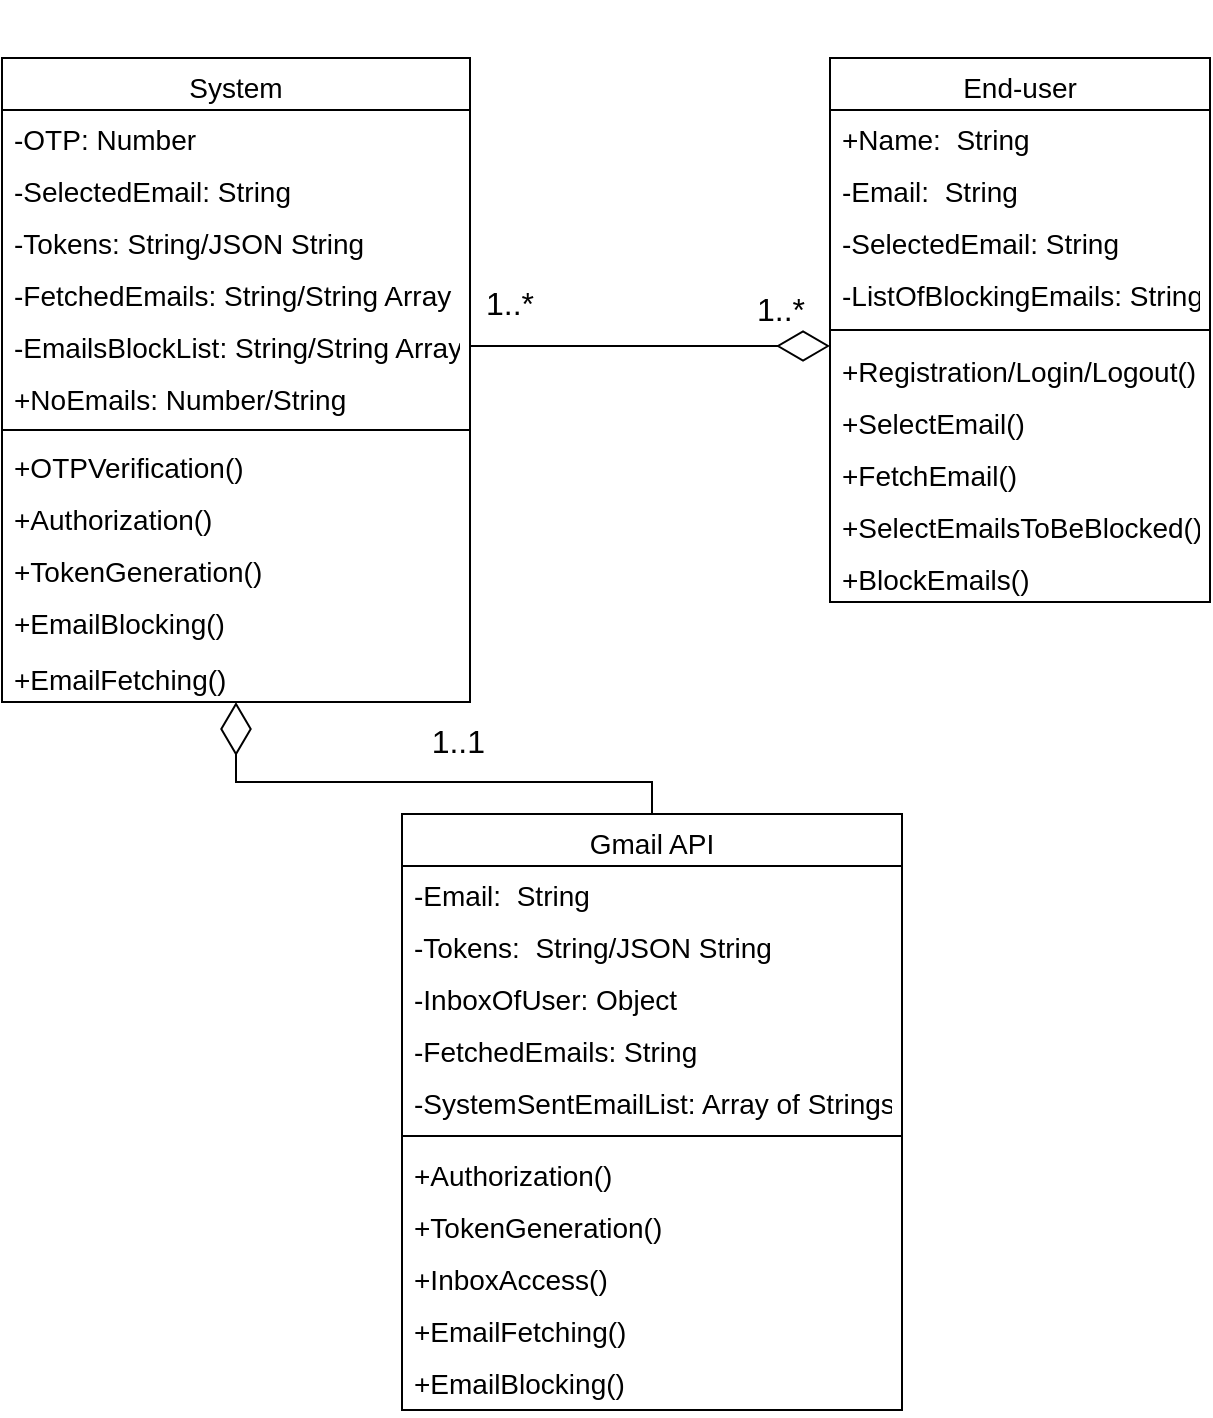 <mxfile version="21.7.5" type="github">
  <diagram id="C5RBs43oDa-KdzZeNtuy" name="Page-1">
    <mxGraphModel dx="1235" dy="1835" grid="1" gridSize="10" guides="1" tooltips="1" connect="1" arrows="1" fold="1" page="1" pageScale="1" pageWidth="827" pageHeight="1169" math="0" shadow="0">
      <root>
        <mxCell id="WIyWlLk6GJQsqaUBKTNV-0" />
        <mxCell id="WIyWlLk6GJQsqaUBKTNV-1" parent="WIyWlLk6GJQsqaUBKTNV-0" />
        <mxCell id="8RGstxOjwjv9jnQM3LrZ-42" value="System" style="swimlane;fontStyle=0;align=center;verticalAlign=top;childLayout=stackLayout;horizontal=1;startSize=26;horizontalStack=0;resizeParent=1;resizeLast=0;collapsible=1;marginBottom=0;rounded=0;shadow=0;strokeWidth=1;fillColor=none;fontSize=14;" vertex="1" parent="WIyWlLk6GJQsqaUBKTNV-1">
          <mxGeometry x="66" y="-1042" width="234" height="322" as="geometry">
            <mxRectangle x="230" y="140" width="160" height="26" as="alternateBounds" />
          </mxGeometry>
        </mxCell>
        <mxCell id="8RGstxOjwjv9jnQM3LrZ-43" value="-OTP: Number" style="text;align=left;verticalAlign=top;spacingLeft=4;spacingRight=4;overflow=hidden;rotatable=0;points=[[0,0.5],[1,0.5]];portConstraint=eastwest;fontSize=14;" vertex="1" parent="8RGstxOjwjv9jnQM3LrZ-42">
          <mxGeometry y="26" width="234" height="26" as="geometry" />
        </mxCell>
        <mxCell id="8RGstxOjwjv9jnQM3LrZ-44" value="-SelectedEmail: String" style="text;align=left;verticalAlign=top;spacingLeft=4;spacingRight=4;overflow=hidden;rotatable=0;points=[[0,0.5],[1,0.5]];portConstraint=eastwest;rounded=0;shadow=0;html=0;fontSize=14;" vertex="1" parent="8RGstxOjwjv9jnQM3LrZ-42">
          <mxGeometry y="52" width="234" height="26" as="geometry" />
        </mxCell>
        <mxCell id="8RGstxOjwjv9jnQM3LrZ-45" value="-Tokens: String/JSON String" style="text;align=left;verticalAlign=top;spacingLeft=4;spacingRight=4;overflow=hidden;rotatable=0;points=[[0,0.5],[1,0.5]];portConstraint=eastwest;rounded=0;shadow=0;html=0;fontSize=14;" vertex="1" parent="8RGstxOjwjv9jnQM3LrZ-42">
          <mxGeometry y="78" width="234" height="26" as="geometry" />
        </mxCell>
        <mxCell id="8RGstxOjwjv9jnQM3LrZ-88" value="-FetchedEmails: String/String Array" style="text;align=left;verticalAlign=top;spacingLeft=4;spacingRight=4;overflow=hidden;rotatable=0;points=[[0,0.5],[1,0.5]];portConstraint=eastwest;rounded=0;shadow=0;html=0;fontSize=14;" vertex="1" parent="8RGstxOjwjv9jnQM3LrZ-42">
          <mxGeometry y="104" width="234" height="26" as="geometry" />
        </mxCell>
        <mxCell id="8RGstxOjwjv9jnQM3LrZ-87" value="-EmailsBlockList: String/String Array" style="text;align=left;verticalAlign=top;spacingLeft=4;spacingRight=4;overflow=hidden;rotatable=0;points=[[0,0.5],[1,0.5]];portConstraint=eastwest;rounded=0;shadow=0;html=0;fontSize=14;" vertex="1" parent="8RGstxOjwjv9jnQM3LrZ-42">
          <mxGeometry y="130" width="234" height="26" as="geometry" />
        </mxCell>
        <mxCell id="8RGstxOjwjv9jnQM3LrZ-56" value="+NoEmails: Number/String" style="text;align=left;verticalAlign=top;spacingLeft=4;spacingRight=4;overflow=hidden;rotatable=0;points=[[0,0.5],[1,0.5]];portConstraint=eastwest;rounded=0;shadow=0;html=0;fontSize=14;" vertex="1" parent="8RGstxOjwjv9jnQM3LrZ-42">
          <mxGeometry y="156" width="234" height="26" as="geometry" />
        </mxCell>
        <mxCell id="8RGstxOjwjv9jnQM3LrZ-46" value="" style="line;html=1;strokeWidth=1;align=left;verticalAlign=middle;spacingTop=-1;spacingLeft=3;spacingRight=3;rotatable=0;labelPosition=right;points=[];portConstraint=eastwest;" vertex="1" parent="8RGstxOjwjv9jnQM3LrZ-42">
          <mxGeometry y="182" width="234" height="8" as="geometry" />
        </mxCell>
        <mxCell id="8RGstxOjwjv9jnQM3LrZ-47" value="+OTPVerification()" style="text;align=left;verticalAlign=top;spacingLeft=4;spacingRight=4;overflow=hidden;rotatable=0;points=[[0,0.5],[1,0.5]];portConstraint=eastwest;fontSize=14;" vertex="1" parent="8RGstxOjwjv9jnQM3LrZ-42">
          <mxGeometry y="190" width="234" height="26" as="geometry" />
        </mxCell>
        <mxCell id="8RGstxOjwjv9jnQM3LrZ-48" value="+Authorization()" style="text;align=left;verticalAlign=top;spacingLeft=4;spacingRight=4;overflow=hidden;rotatable=0;points=[[0,0.5],[1,0.5]];portConstraint=eastwest;fontSize=14;" vertex="1" parent="8RGstxOjwjv9jnQM3LrZ-42">
          <mxGeometry y="216" width="234" height="26" as="geometry" />
        </mxCell>
        <mxCell id="8RGstxOjwjv9jnQM3LrZ-49" value="+TokenGeneration()" style="text;align=left;verticalAlign=top;spacingLeft=4;spacingRight=4;overflow=hidden;rotatable=0;points=[[0,0.5],[1,0.5]];portConstraint=eastwest;fontSize=14;" vertex="1" parent="8RGstxOjwjv9jnQM3LrZ-42">
          <mxGeometry y="242" width="234" height="26" as="geometry" />
        </mxCell>
        <mxCell id="8RGstxOjwjv9jnQM3LrZ-78" value="+EmailBlocking()" style="text;align=left;verticalAlign=top;spacingLeft=4;spacingRight=4;overflow=hidden;rotatable=0;points=[[0,0.5],[1,0.5]];portConstraint=eastwest;fontSize=14;" vertex="1" parent="8RGstxOjwjv9jnQM3LrZ-42">
          <mxGeometry y="268" width="234" height="28" as="geometry" />
        </mxCell>
        <mxCell id="8RGstxOjwjv9jnQM3LrZ-77" value="+EmailFetching()" style="text;align=left;verticalAlign=top;spacingLeft=4;spacingRight=4;overflow=hidden;rotatable=0;points=[[0,0.5],[1,0.5]];portConstraint=eastwest;fontSize=14;" vertex="1" parent="8RGstxOjwjv9jnQM3LrZ-42">
          <mxGeometry y="296" width="234" height="26" as="geometry" />
        </mxCell>
        <mxCell id="8RGstxOjwjv9jnQM3LrZ-50" value="End-user" style="swimlane;fontStyle=0;align=center;verticalAlign=top;childLayout=stackLayout;horizontal=1;startSize=26;horizontalStack=0;resizeParent=1;resizeLast=0;collapsible=1;marginBottom=0;rounded=0;shadow=0;strokeWidth=1;fontSize=14;" vertex="1" parent="WIyWlLk6GJQsqaUBKTNV-1">
          <mxGeometry x="480" y="-1042" width="190" height="272" as="geometry">
            <mxRectangle x="550" y="140" width="160" height="26" as="alternateBounds" />
          </mxGeometry>
        </mxCell>
        <mxCell id="8RGstxOjwjv9jnQM3LrZ-51" value="+Name:  String" style="text;align=left;verticalAlign=top;spacingLeft=4;spacingRight=4;overflow=hidden;rotatable=0;points=[[0,0.5],[1,0.5]];portConstraint=eastwest;fontSize=14;" vertex="1" parent="8RGstxOjwjv9jnQM3LrZ-50">
          <mxGeometry y="26" width="190" height="26" as="geometry" />
        </mxCell>
        <mxCell id="8RGstxOjwjv9jnQM3LrZ-52" value="-Email:  String" style="text;align=left;verticalAlign=top;spacingLeft=4;spacingRight=4;overflow=hidden;rotatable=0;points=[[0,0.5],[1,0.5]];portConstraint=eastwest;rounded=0;shadow=0;html=0;fontSize=14;" vertex="1" parent="8RGstxOjwjv9jnQM3LrZ-50">
          <mxGeometry y="52" width="190" height="26" as="geometry" />
        </mxCell>
        <mxCell id="8RGstxOjwjv9jnQM3LrZ-53" value="-SelectedEmail: String" style="text;align=left;verticalAlign=top;spacingLeft=4;spacingRight=4;overflow=hidden;rotatable=0;points=[[0,0.5],[1,0.5]];portConstraint=eastwest;rounded=0;shadow=0;html=0;fontSize=14;" vertex="1" parent="8RGstxOjwjv9jnQM3LrZ-50">
          <mxGeometry y="78" width="190" height="26" as="geometry" />
        </mxCell>
        <mxCell id="8RGstxOjwjv9jnQM3LrZ-54" value="-ListOfBlockingEmails: String" style="text;align=left;verticalAlign=top;spacingLeft=4;spacingRight=4;overflow=hidden;rotatable=0;points=[[0,0.5],[1,0.5]];portConstraint=eastwest;rounded=0;shadow=0;html=0;fontSize=14;" vertex="1" parent="8RGstxOjwjv9jnQM3LrZ-50">
          <mxGeometry y="104" width="190" height="26" as="geometry" />
        </mxCell>
        <mxCell id="8RGstxOjwjv9jnQM3LrZ-57" value="" style="line;html=1;strokeWidth=1;align=left;verticalAlign=middle;spacingTop=-1;spacingLeft=3;spacingRight=3;rotatable=0;labelPosition=right;points=[];portConstraint=eastwest;" vertex="1" parent="8RGstxOjwjv9jnQM3LrZ-50">
          <mxGeometry y="130" width="190" height="12" as="geometry" />
        </mxCell>
        <mxCell id="8RGstxOjwjv9jnQM3LrZ-58" value="+Registration/Login/Logout()" style="text;align=left;verticalAlign=top;spacingLeft=4;spacingRight=4;overflow=hidden;rotatable=0;points=[[0,0.5],[1,0.5]];portConstraint=eastwest;fontSize=14;" vertex="1" parent="8RGstxOjwjv9jnQM3LrZ-50">
          <mxGeometry y="142" width="190" height="26" as="geometry" />
        </mxCell>
        <mxCell id="8RGstxOjwjv9jnQM3LrZ-59" value="+SelectEmail()" style="text;align=left;verticalAlign=top;spacingLeft=4;spacingRight=4;overflow=hidden;rotatable=0;points=[[0,0.5],[1,0.5]];portConstraint=eastwest;fontSize=14;" vertex="1" parent="8RGstxOjwjv9jnQM3LrZ-50">
          <mxGeometry y="168" width="190" height="26" as="geometry" />
        </mxCell>
        <mxCell id="8RGstxOjwjv9jnQM3LrZ-60" value="+FetchEmail()" style="text;align=left;verticalAlign=top;spacingLeft=4;spacingRight=4;overflow=hidden;rotatable=0;points=[[0,0.5],[1,0.5]];portConstraint=eastwest;fontSize=14;" vertex="1" parent="8RGstxOjwjv9jnQM3LrZ-50">
          <mxGeometry y="194" width="190" height="26" as="geometry" />
        </mxCell>
        <mxCell id="8RGstxOjwjv9jnQM3LrZ-61" value="+SelectEmailsToBeBlocked()" style="text;align=left;verticalAlign=top;spacingLeft=4;spacingRight=4;overflow=hidden;rotatable=0;points=[[0,0.5],[1,0.5]];portConstraint=eastwest;fontSize=14;" vertex="1" parent="8RGstxOjwjv9jnQM3LrZ-50">
          <mxGeometry y="220" width="190" height="26" as="geometry" />
        </mxCell>
        <mxCell id="8RGstxOjwjv9jnQM3LrZ-62" value="+BlockEmails()" style="text;align=left;verticalAlign=top;spacingLeft=4;spacingRight=4;overflow=hidden;rotatable=0;points=[[0,0.5],[1,0.5]];portConstraint=eastwest;fontSize=14;" vertex="1" parent="8RGstxOjwjv9jnQM3LrZ-50">
          <mxGeometry y="246" width="190" height="26" as="geometry" />
        </mxCell>
        <mxCell id="8RGstxOjwjv9jnQM3LrZ-64" value="Gmail API" style="swimlane;fontStyle=0;align=center;verticalAlign=top;childLayout=stackLayout;horizontal=1;startSize=26;horizontalStack=0;resizeParent=1;resizeLast=0;collapsible=1;marginBottom=0;rounded=0;shadow=0;strokeWidth=1;fontSize=14;" vertex="1" parent="WIyWlLk6GJQsqaUBKTNV-1">
          <mxGeometry x="266" y="-664" width="250" height="298" as="geometry">
            <mxRectangle x="550" y="140" width="160" height="26" as="alternateBounds" />
          </mxGeometry>
        </mxCell>
        <mxCell id="8RGstxOjwjv9jnQM3LrZ-65" value="-Email:  String" style="text;align=left;verticalAlign=top;spacingLeft=4;spacingRight=4;overflow=hidden;rotatable=0;points=[[0,0.5],[1,0.5]];portConstraint=eastwest;fontSize=14;" vertex="1" parent="8RGstxOjwjv9jnQM3LrZ-64">
          <mxGeometry y="26" width="250" height="26" as="geometry" />
        </mxCell>
        <mxCell id="8RGstxOjwjv9jnQM3LrZ-66" value="-Tokens:  String/JSON String" style="text;align=left;verticalAlign=top;spacingLeft=4;spacingRight=4;overflow=hidden;rotatable=0;points=[[0,0.5],[1,0.5]];portConstraint=eastwest;rounded=0;shadow=0;html=0;fontSize=14;" vertex="1" parent="8RGstxOjwjv9jnQM3LrZ-64">
          <mxGeometry y="52" width="250" height="26" as="geometry" />
        </mxCell>
        <mxCell id="8RGstxOjwjv9jnQM3LrZ-67" value="-InboxOfUser: Object" style="text;align=left;verticalAlign=top;spacingLeft=4;spacingRight=4;overflow=hidden;rotatable=0;points=[[0,0.5],[1,0.5]];portConstraint=eastwest;rounded=0;shadow=0;html=0;fontSize=14;" vertex="1" parent="8RGstxOjwjv9jnQM3LrZ-64">
          <mxGeometry y="78" width="250" height="26" as="geometry" />
        </mxCell>
        <mxCell id="8RGstxOjwjv9jnQM3LrZ-68" value="-FetchedEmails: String" style="text;align=left;verticalAlign=top;spacingLeft=4;spacingRight=4;overflow=hidden;rotatable=0;points=[[0,0.5],[1,0.5]];portConstraint=eastwest;rounded=0;shadow=0;html=0;fontSize=14;" vertex="1" parent="8RGstxOjwjv9jnQM3LrZ-64">
          <mxGeometry y="104" width="250" height="26" as="geometry" />
        </mxCell>
        <mxCell id="8RGstxOjwjv9jnQM3LrZ-69" value="-SystemSentEmailList: Array of Strings" style="text;align=left;verticalAlign=top;spacingLeft=4;spacingRight=4;overflow=hidden;rotatable=0;points=[[0,0.5],[1,0.5]];portConstraint=eastwest;rounded=0;shadow=0;html=0;fontSize=14;" vertex="1" parent="8RGstxOjwjv9jnQM3LrZ-64">
          <mxGeometry y="130" width="250" height="26" as="geometry" />
        </mxCell>
        <mxCell id="8RGstxOjwjv9jnQM3LrZ-73" value="" style="line;html=1;strokeWidth=1;align=left;verticalAlign=middle;spacingTop=-1;spacingLeft=3;spacingRight=3;rotatable=0;labelPosition=right;points=[];portConstraint=eastwest;" vertex="1" parent="8RGstxOjwjv9jnQM3LrZ-64">
          <mxGeometry y="156" width="250" height="10" as="geometry" />
        </mxCell>
        <mxCell id="8RGstxOjwjv9jnQM3LrZ-74" value="+Authorization()" style="text;align=left;verticalAlign=top;spacingLeft=4;spacingRight=4;overflow=hidden;rotatable=0;points=[[0,0.5],[1,0.5]];portConstraint=eastwest;fontSize=14;" vertex="1" parent="8RGstxOjwjv9jnQM3LrZ-64">
          <mxGeometry y="166" width="250" height="26" as="geometry" />
        </mxCell>
        <mxCell id="8RGstxOjwjv9jnQM3LrZ-75" value="+TokenGeneration()" style="text;align=left;verticalAlign=top;spacingLeft=4;spacingRight=4;overflow=hidden;rotatable=0;points=[[0,0.5],[1,0.5]];portConstraint=eastwest;fontSize=14;" vertex="1" parent="8RGstxOjwjv9jnQM3LrZ-64">
          <mxGeometry y="192" width="250" height="26" as="geometry" />
        </mxCell>
        <mxCell id="8RGstxOjwjv9jnQM3LrZ-76" value="+InboxAccess()" style="text;align=left;verticalAlign=top;spacingLeft=4;spacingRight=4;overflow=hidden;rotatable=0;points=[[0,0.5],[1,0.5]];portConstraint=eastwest;fontSize=14;" vertex="1" parent="8RGstxOjwjv9jnQM3LrZ-64">
          <mxGeometry y="218" width="250" height="26" as="geometry" />
        </mxCell>
        <mxCell id="8RGstxOjwjv9jnQM3LrZ-94" value="+EmailFetching()" style="text;align=left;verticalAlign=top;spacingLeft=4;spacingRight=4;overflow=hidden;rotatable=0;points=[[0,0.5],[1,0.5]];portConstraint=eastwest;fontSize=14;" vertex="1" parent="8RGstxOjwjv9jnQM3LrZ-64">
          <mxGeometry y="244" width="250" height="26" as="geometry" />
        </mxCell>
        <mxCell id="8RGstxOjwjv9jnQM3LrZ-93" value="+EmailBlocking()" style="text;align=left;verticalAlign=top;spacingLeft=4;spacingRight=4;overflow=hidden;rotatable=0;points=[[0,0.5],[1,0.5]];portConstraint=eastwest;fontSize=14;" vertex="1" parent="8RGstxOjwjv9jnQM3LrZ-64">
          <mxGeometry y="270" width="250" height="28" as="geometry" />
        </mxCell>
        <mxCell id="8RGstxOjwjv9jnQM3LrZ-79" value="1..1" style="resizable=0;align=right;verticalAlign=bottom;labelBackgroundColor=none;fontSize=16;" connectable="0" vertex="1" parent="WIyWlLk6GJQsqaUBKTNV-1">
          <mxGeometry x="310" y="-690" as="geometry">
            <mxPoint x="-1" as="offset" />
          </mxGeometry>
        </mxCell>
        <mxCell id="8RGstxOjwjv9jnQM3LrZ-80" value="" style="endArrow=diamondThin;endFill=0;endSize=24;html=1;rounded=0;fontSize=16;" edge="1" parent="WIyWlLk6GJQsqaUBKTNV-1">
          <mxGeometry width="160" relative="1" as="geometry">
            <mxPoint x="300" y="-898" as="sourcePoint" />
            <mxPoint x="480" y="-898" as="targetPoint" />
            <Array as="points" />
          </mxGeometry>
        </mxCell>
        <mxCell id="8RGstxOjwjv9jnQM3LrZ-81" value="1..*" style="resizable=0;align=left;verticalAlign=bottom;labelBackgroundColor=none;fontSize=16;" connectable="0" vertex="1" parent="WIyWlLk6GJQsqaUBKTNV-1">
          <mxGeometry x="306" y="-980" as="geometry">
            <mxPoint y="71" as="offset" />
          </mxGeometry>
        </mxCell>
        <mxCell id="8RGstxOjwjv9jnQM3LrZ-82" value="1..*" style="resizable=0;align=right;verticalAlign=bottom;labelBackgroundColor=none;fontSize=16;" connectable="0" vertex="1" parent="WIyWlLk6GJQsqaUBKTNV-1">
          <mxGeometry x="530" y="-1070" as="geometry">
            <mxPoint x="-61" y="164" as="offset" />
          </mxGeometry>
        </mxCell>
        <mxCell id="8RGstxOjwjv9jnQM3LrZ-83" value="" style="endArrow=diamondThin;endFill=0;endSize=24;html=1;rounded=0;fontSize=16;entryX=0.5;entryY=1;entryDx=0;entryDy=0;exitX=0.5;exitY=0;exitDx=0;exitDy=0;" edge="1" parent="WIyWlLk6GJQsqaUBKTNV-1" source="8RGstxOjwjv9jnQM3LrZ-64" target="8RGstxOjwjv9jnQM3LrZ-42">
          <mxGeometry width="160" relative="1" as="geometry">
            <mxPoint x="391" y="-627" as="sourcePoint" />
            <mxPoint x="183" y="-680" as="targetPoint" />
            <Array as="points">
              <mxPoint x="391" y="-680" />
              <mxPoint x="290" y="-680" />
              <mxPoint x="183" y="-680" />
            </Array>
          </mxGeometry>
        </mxCell>
      </root>
    </mxGraphModel>
  </diagram>
</mxfile>
